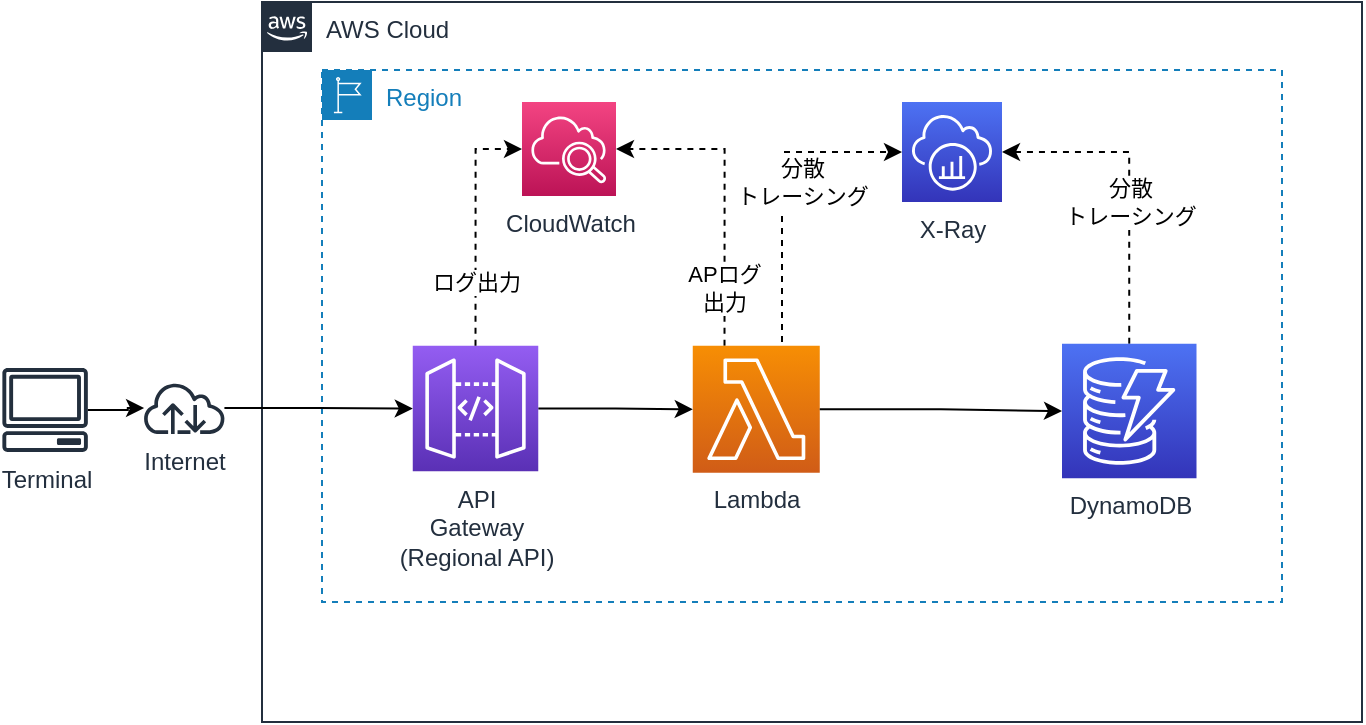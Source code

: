 <mxfile version="18.0.1" type="device"><diagram id="Ht1M8jgEwFfnCIfOTk4-" name="Page-1"><mxGraphModel dx="1102" dy="745" grid="1" gridSize="10" guides="1" tooltips="1" connect="1" arrows="1" fold="1" page="1" pageScale="1" pageWidth="1169" pageHeight="827" math="0" shadow="0"><root><mxCell id="0"/><mxCell id="1" parent="0"/><mxCell id="rJHkaKQiRht_rXvInmyD-1" value="AWS Cloud" style="points=[[0,0],[0.25,0],[0.5,0],[0.75,0],[1,0],[1,0.25],[1,0.5],[1,0.75],[1,1],[0.75,1],[0.5,1],[0.25,1],[0,1],[0,0.75],[0,0.5],[0,0.25]];outlineConnect=0;gradientColor=none;html=1;whiteSpace=wrap;fontSize=12;fontStyle=0;container=1;pointerEvents=0;collapsible=0;recursiveResize=0;shape=mxgraph.aws4.group;grIcon=mxgraph.aws4.group_aws_cloud_alt;strokeColor=#232F3E;fillColor=none;verticalAlign=top;align=left;spacingLeft=30;fontColor=#232F3E;dashed=0;" parent="1" vertex="1"><mxGeometry x="300" y="220" width="550" height="360" as="geometry"/></mxCell><mxCell id="waPZShMYZDXb6KGc0I4R-1" value="Region" style="points=[[0,0],[0.25,0],[0.5,0],[0.75,0],[1,0],[1,0.25],[1,0.5],[1,0.75],[1,1],[0.75,1],[0.5,1],[0.25,1],[0,1],[0,0.75],[0,0.5],[0,0.25]];outlineConnect=0;gradientColor=none;html=1;whiteSpace=wrap;fontSize=12;fontStyle=0;container=1;pointerEvents=0;collapsible=0;recursiveResize=0;shape=mxgraph.aws4.group;grIcon=mxgraph.aws4.group_region;strokeColor=#147EBA;fillColor=none;verticalAlign=top;align=left;spacingLeft=30;fontColor=#147EBA;dashed=1;" vertex="1" parent="rJHkaKQiRht_rXvInmyD-1"><mxGeometry x="30" y="34" width="480" height="266" as="geometry"/></mxCell><mxCell id="waPZShMYZDXb6KGc0I4R-3" value="CloudWatch" style="sketch=0;points=[[0,0,0],[0.25,0,0],[0.5,0,0],[0.75,0,0],[1,0,0],[0,1,0],[0.25,1,0],[0.5,1,0],[0.75,1,0],[1,1,0],[0,0.25,0],[0,0.5,0],[0,0.75,0],[1,0.25,0],[1,0.5,0],[1,0.75,0]];points=[[0,0,0],[0.25,0,0],[0.5,0,0],[0.75,0,0],[1,0,0],[0,1,0],[0.25,1,0],[0.5,1,0],[0.75,1,0],[1,1,0],[0,0.25,0],[0,0.5,0],[0,0.75,0],[1,0.25,0],[1,0.5,0],[1,0.75,0]];outlineConnect=0;fontColor=#232F3E;gradientColor=#F34482;gradientDirection=north;fillColor=#BC1356;strokeColor=#ffffff;dashed=0;verticalLabelPosition=bottom;verticalAlign=top;align=center;html=1;fontSize=12;fontStyle=0;aspect=fixed;shape=mxgraph.aws4.resourceIcon;resIcon=mxgraph.aws4.cloudwatch_2;" vertex="1" parent="waPZShMYZDXb6KGc0I4R-1"><mxGeometry x="100" y="16" width="47" height="47" as="geometry"/></mxCell><mxCell id="waPZShMYZDXb6KGc0I4R-4" value="X-Ray" style="sketch=0;points=[[0,0,0],[0.25,0,0],[0.5,0,0],[0.75,0,0],[1,0,0],[0,1,0],[0.25,1,0],[0.5,1,0],[0.75,1,0],[1,1,0],[0,0.25,0],[0,0.5,0],[0,0.75,0],[1,0.25,0],[1,0.5,0],[1,0.75,0]];outlineConnect=0;fontColor=#232F3E;gradientColor=#4D72F3;gradientDirection=north;fillColor=#3334B9;strokeColor=#ffffff;dashed=0;verticalLabelPosition=bottom;verticalAlign=top;align=center;html=1;fontSize=12;fontStyle=0;aspect=fixed;shape=mxgraph.aws4.resourceIcon;resIcon=mxgraph.aws4.xray;" vertex="1" parent="waPZShMYZDXb6KGc0I4R-1"><mxGeometry x="290" y="16" width="50" height="50" as="geometry"/></mxCell><mxCell id="waPZShMYZDXb6KGc0I4R-8" value="分散&lt;br&gt;トレーシング" style="edgeStyle=orthogonalEdgeStyle;rounded=0;orthogonalLoop=1;jettySize=auto;html=1;entryX=1;entryY=0.5;entryDx=0;entryDy=0;entryPerimeter=0;dashed=1;exitX=0.5;exitY=0;exitDx=0;exitDy=0;exitPerimeter=0;" edge="1" parent="waPZShMYZDXb6KGc0I4R-1" source="hqxfeq54YvStCz6JmCxM-2" target="waPZShMYZDXb6KGc0I4R-4"><mxGeometry x="-0.111" relative="1" as="geometry"><mxPoint as="offset"/></mxGeometry></mxCell><mxCell id="hqxfeq54YvStCz6JmCxM-2" value="DynamoDB" style="sketch=0;points=[[0,0,0],[0.25,0,0],[0.5,0,0],[0.75,0,0],[1,0,0],[0,1,0],[0.25,1,0],[0.5,1,0],[0.75,1,0],[1,1,0],[0,0.25,0],[0,0.5,0],[0,0.75,0],[1,0.25,0],[1,0.5,0],[1,0.75,0]];outlineConnect=0;fontColor=#232F3E;gradientColor=#4D72F3;gradientDirection=north;fillColor=#3334B9;strokeColor=#ffffff;dashed=0;verticalLabelPosition=bottom;verticalAlign=top;align=center;html=1;fontSize=12;fontStyle=0;aspect=fixed;shape=mxgraph.aws4.resourceIcon;resIcon=mxgraph.aws4.dynamodb;" parent="waPZShMYZDXb6KGc0I4R-1" vertex="1"><mxGeometry x="370" y="136.88" width="67.25" height="67.25" as="geometry"/></mxCell><mxCell id="waPZShMYZDXb6KGc0I4R-2" style="edgeStyle=orthogonalEdgeStyle;rounded=0;orthogonalLoop=1;jettySize=auto;html=1;exitX=0.5;exitY=1;exitDx=0;exitDy=0;" edge="1" parent="rJHkaKQiRht_rXvInmyD-1" source="waPZShMYZDXb6KGc0I4R-1" target="waPZShMYZDXb6KGc0I4R-1"><mxGeometry relative="1" as="geometry"/></mxCell><mxCell id="waPZShMYZDXb6KGc0I4R-6" value="APログ&lt;br&gt;出力" style="edgeStyle=orthogonalEdgeStyle;rounded=0;orthogonalLoop=1;jettySize=auto;html=1;entryX=1;entryY=0.5;entryDx=0;entryDy=0;entryPerimeter=0;dashed=1;exitX=0.25;exitY=0;exitDx=0;exitDy=0;exitPerimeter=0;" edge="1" parent="1" source="rJHkaKQiRht_rXvInmyD-11" target="waPZShMYZDXb6KGc0I4R-3"><mxGeometry x="-0.622" relative="1" as="geometry"><mxPoint as="offset"/></mxGeometry></mxCell><mxCell id="waPZShMYZDXb6KGc0I4R-7" value="分散&lt;br&gt;トレーシング" style="edgeStyle=orthogonalEdgeStyle;rounded=0;orthogonalLoop=1;jettySize=auto;html=1;entryX=0;entryY=0.5;entryDx=0;entryDy=0;entryPerimeter=0;dashed=1;" edge="1" parent="1" target="waPZShMYZDXb6KGc0I4R-4"><mxGeometry x="0.032" y="-10" relative="1" as="geometry"><mxPoint x="560" y="390" as="sourcePoint"/><Array as="points"><mxPoint x="560" y="295"/></Array><mxPoint as="offset"/></mxGeometry></mxCell><mxCell id="rJHkaKQiRht_rXvInmyD-11" value="Lambda" style="sketch=0;points=[[0,0,0],[0.25,0,0],[0.5,0,0],[0.75,0,0],[1,0,0],[0,1,0],[0.25,1,0],[0.5,1,0],[0.75,1,0],[1,1,0],[0,0.25,0],[0,0.5,0],[0,0.75,0],[1,0.25,0],[1,0.5,0],[1,0.75,0]];outlineConnect=0;fontColor=#232F3E;gradientColor=#F78E04;gradientDirection=north;fillColor=#D05C17;strokeColor=#ffffff;dashed=0;verticalLabelPosition=bottom;verticalAlign=top;align=center;html=1;fontSize=12;fontStyle=0;aspect=fixed;shape=mxgraph.aws4.resourceIcon;resIcon=mxgraph.aws4.lambda;" parent="1" vertex="1"><mxGeometry x="515.38" y="391.88" width="63.5" height="63.5" as="geometry"/></mxCell><mxCell id="rJHkaKQiRht_rXvInmyD-13" style="edgeStyle=orthogonalEdgeStyle;rounded=0;orthogonalLoop=1;jettySize=auto;html=1;entryX=0;entryY=0.5;entryDx=0;entryDy=0;entryPerimeter=0;" parent="1" source="rJHkaKQiRht_rXvInmyD-12" target="rJHkaKQiRht_rXvInmyD-11" edge="1"><mxGeometry relative="1" as="geometry"/></mxCell><mxCell id="rJHkaKQiRht_rXvInmyD-12" value="API&lt;br&gt;Gateway&lt;br&gt;(Regional API)" style="sketch=0;points=[[0,0,0],[0.25,0,0],[0.5,0,0],[0.75,0,0],[1,0,0],[0,1,0],[0.25,1,0],[0.5,1,0],[0.75,1,0],[1,1,0],[0,0.25,0],[0,0.5,0],[0,0.75,0],[1,0.25,0],[1,0.5,0],[1,0.75,0]];outlineConnect=0;fontColor=#232F3E;gradientColor=#945DF2;gradientDirection=north;fillColor=#5A30B5;strokeColor=#ffffff;dashed=0;verticalLabelPosition=bottom;verticalAlign=top;align=center;html=1;fontSize=12;fontStyle=0;aspect=fixed;shape=mxgraph.aws4.resourceIcon;resIcon=mxgraph.aws4.api_gateway;" parent="1" vertex="1"><mxGeometry x="375.38" y="391.88" width="62.75" height="62.75" as="geometry"/></mxCell><mxCell id="hqxfeq54YvStCz6JmCxM-3" style="edgeStyle=orthogonalEdgeStyle;rounded=0;orthogonalLoop=1;jettySize=auto;html=1;" parent="1" source="rJHkaKQiRht_rXvInmyD-11" target="hqxfeq54YvStCz6JmCxM-2" edge="1"><mxGeometry relative="1" as="geometry"/></mxCell><mxCell id="rJHkaKQiRht_rXvInmyD-2" value="Terminal" style="sketch=0;outlineConnect=0;fontColor=#232F3E;gradientColor=none;fillColor=#232F3D;strokeColor=none;dashed=0;verticalLabelPosition=bottom;verticalAlign=top;align=center;html=1;fontSize=12;fontStyle=0;aspect=fixed;pointerEvents=1;shape=mxgraph.aws4.client;" parent="1" vertex="1"><mxGeometry x="170" y="403" width="43.11" height="42" as="geometry"/></mxCell><mxCell id="rJHkaKQiRht_rXvInmyD-6" style="edgeStyle=orthogonalEdgeStyle;rounded=0;orthogonalLoop=1;jettySize=auto;html=1;" parent="1" source="rJHkaKQiRht_rXvInmyD-3" target="rJHkaKQiRht_rXvInmyD-12" edge="1"><mxGeometry relative="1" as="geometry"><mxPoint x="350" y="419" as="targetPoint"/></mxGeometry></mxCell><mxCell id="rJHkaKQiRht_rXvInmyD-3" value="Internet" style="sketch=0;outlineConnect=0;fontColor=#232F3E;gradientColor=none;fillColor=#232F3D;strokeColor=none;dashed=0;verticalLabelPosition=bottom;verticalAlign=top;align=center;html=1;fontSize=12;fontStyle=0;aspect=fixed;pointerEvents=1;shape=mxgraph.aws4.internet;" parent="1" vertex="1"><mxGeometry x="240" y="410" width="42.25" height="26" as="geometry"/></mxCell><mxCell id="rJHkaKQiRht_rXvInmyD-5" style="edgeStyle=orthogonalEdgeStyle;rounded=0;orthogonalLoop=1;jettySize=auto;html=1;" parent="1" source="rJHkaKQiRht_rXvInmyD-2" target="rJHkaKQiRht_rXvInmyD-3" edge="1"><mxGeometry relative="1" as="geometry"/></mxCell><mxCell id="waPZShMYZDXb6KGc0I4R-5" value="ログ出力" style="edgeStyle=orthogonalEdgeStyle;rounded=0;orthogonalLoop=1;jettySize=auto;html=1;entryX=0;entryY=0.5;entryDx=0;entryDy=0;entryPerimeter=0;exitX=0.5;exitY=0;exitDx=0;exitDy=0;exitPerimeter=0;dashed=1;" edge="1" parent="1" source="rJHkaKQiRht_rXvInmyD-12" target="waPZShMYZDXb6KGc0I4R-3"><mxGeometry x="-0.476" relative="1" as="geometry"><mxPoint as="offset"/></mxGeometry></mxCell></root></mxGraphModel></diagram></mxfile>